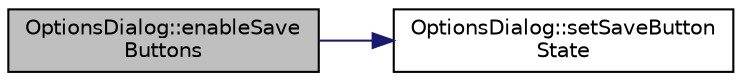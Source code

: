 digraph "OptionsDialog::enableSaveButtons"
{
  edge [fontname="Helvetica",fontsize="10",labelfontname="Helvetica",labelfontsize="10"];
  node [fontname="Helvetica",fontsize="10",shape=record];
  rankdir="LR";
  Node27 [label="OptionsDialog::enableSave\lButtons",height=0.2,width=0.4,color="black", fillcolor="grey75", style="filled", fontcolor="black"];
  Node27 -> Node28 [color="midnightblue",fontsize="10",style="solid",fontname="Helvetica"];
  Node28 [label="OptionsDialog::setSaveButton\lState",height=0.2,width=0.4,color="black", fillcolor="white", style="filled",URL="$db/d61/class_options_dialog.html#a14ead5c45ecea93877ddcab8ab919043"];
}
